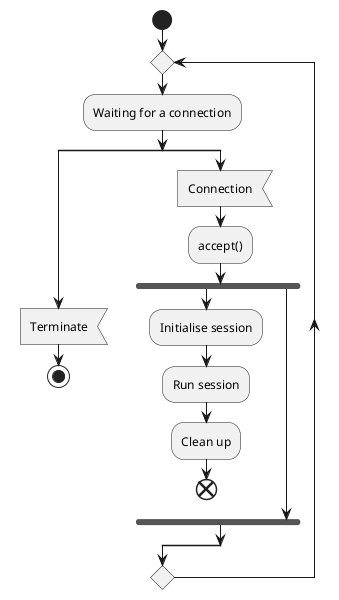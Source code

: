 @startuml
start
repeat
:Waiting for a connection;
split
:Terminate<
stop
split again
:Connection<
:accept();
 fork
   :Initialise session;
   :Run session;
   :Clean up;
   end
 fork again
 end fork
end split
repeat while()
@enduml
